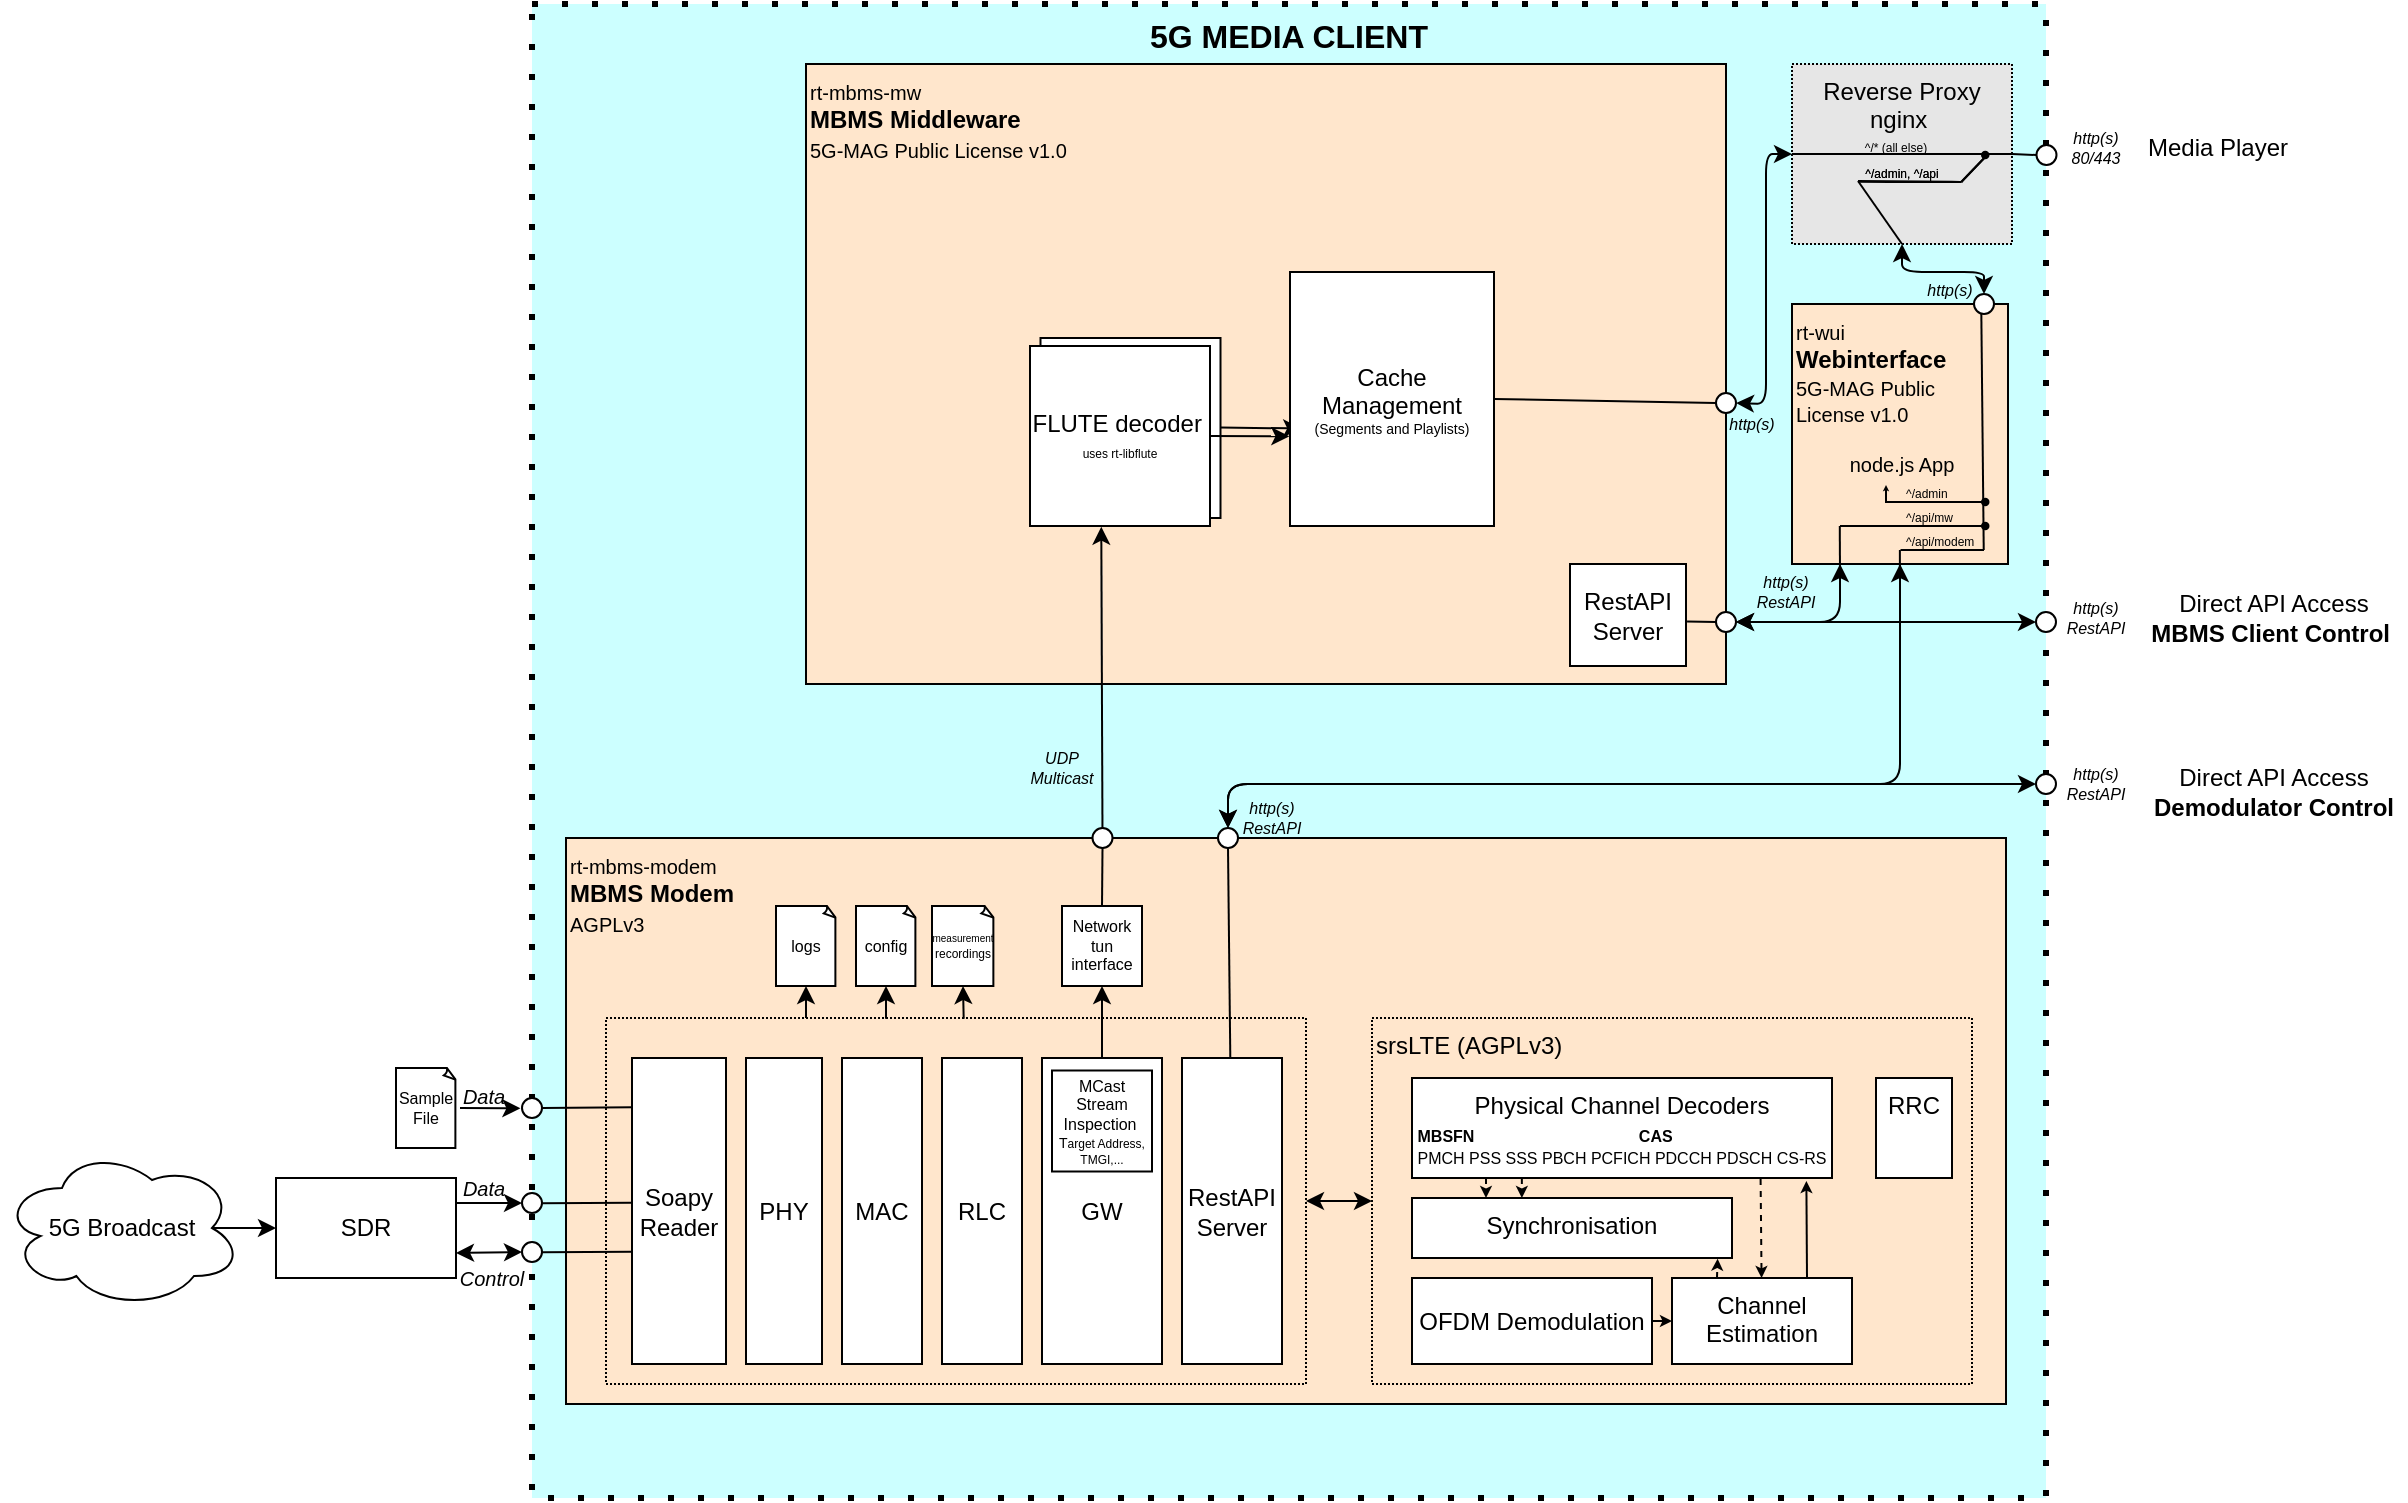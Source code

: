 <mxfile version="16.0.2" type="device"><diagram id="t-FZyY71_Kf3-kKKvfM1" name="Overview"><mxGraphModel dx="3683" dy="1464" grid="1" gridSize="10" guides="1" tooltips="1" connect="1" arrows="1" fold="1" page="1" pageScale="1" pageWidth="1169" pageHeight="827" math="0" shadow="0"><root><mxCell id="0"/><mxCell id="1" parent="0"/><mxCell id="G_HqjUwHFonaNJhbWPcw-2" value="&lt;b style=&quot;font-size: 16px;&quot;&gt;5G MEDIA CLIENT&lt;/b&gt;" style="rounded=0;whiteSpace=wrap;html=1;fillColor=#CCFFFF;verticalAlign=top;dashed=1;dashPattern=1 4;strokeWidth=3;fontSize=16;" parent="1" vertex="1"><mxGeometry x="-67" y="80" width="757" height="747" as="geometry"/></mxCell><mxCell id="G_HqjUwHFonaNJhbWPcw-4" value="&lt;font style=&quot;font-size: 10px&quot;&gt;rt-mbms-mw&lt;br&gt;&lt;span style=&quot;font-size: 12px&quot;&gt;&lt;b&gt;MBMS Middleware&lt;/b&gt;&lt;/span&gt;&lt;br&gt;5G-MAG Public License v1.0&lt;/font&gt;" style="rounded=0;whiteSpace=wrap;html=1;align=left;verticalAlign=top;fillColor=#FFE6CC;" parent="1" vertex="1"><mxGeometry x="70" y="110" width="460" height="310" as="geometry"/></mxCell><mxCell id="G_HqjUwHFonaNJhbWPcw-5" value="&lt;span style=&quot;font-size: 10px&quot;&gt;rt-mbms-modem&lt;/span&gt;&lt;br&gt;&lt;b&gt;MBMS Modem&lt;/b&gt;&lt;font style=&quot;font-size: 10px&quot;&gt;&lt;br&gt;AGPLv3&lt;/font&gt;" style="rounded=0;whiteSpace=wrap;html=1;fillColor=#FFE6CC;verticalAlign=top;align=left;" parent="1" vertex="1"><mxGeometry x="-50" y="497" width="720" height="283" as="geometry"/></mxCell><mxCell id="G_HqjUwHFonaNJhbWPcw-8" value="srsLTE (AGPLv3)" style="rounded=0;whiteSpace=wrap;html=1;fillColor=none;align=left;verticalAlign=top;dashed=1;dashPattern=1 1;" parent="1" vertex="1"><mxGeometry x="353" y="587" width="300" height="183" as="geometry"/></mxCell><mxCell id="G_HqjUwHFonaNJhbWPcw-10" value="Physical Channel Decoders&lt;br&gt;&lt;div style=&quot;text-align: left&quot;&gt;&lt;span style=&quot;font-size: 8px&quot;&gt;&lt;b&gt;MBSFN&amp;nbsp; &amp;nbsp; &amp;nbsp; &amp;nbsp; &amp;nbsp; &amp;nbsp; &amp;nbsp; &amp;nbsp; &amp;nbsp; &amp;nbsp; &amp;nbsp; &amp;nbsp; &amp;nbsp; &amp;nbsp; &amp;nbsp; &amp;nbsp; &amp;nbsp; &amp;nbsp; &amp;nbsp;CAS&lt;/b&gt;&lt;/span&gt;&lt;/div&gt;&lt;font style=&quot;font-size: 8px&quot;&gt;&lt;div style=&quot;text-align: left&quot;&gt;&lt;span&gt;PMCH PSS SSS PBCH PCFICH PDCCH PDSCH CS-RS&lt;/span&gt;&lt;/div&gt;&lt;/font&gt;" style="rounded=0;whiteSpace=wrap;html=1;fillColor=default;align=center;verticalAlign=top;" parent="1" vertex="1"><mxGeometry x="373" y="617" width="210" height="50" as="geometry"/></mxCell><mxCell id="G_HqjUwHFonaNJhbWPcw-11" value="RRC" style="rounded=0;whiteSpace=wrap;html=1;fillColor=default;align=center;verticalAlign=top;" parent="1" vertex="1"><mxGeometry x="605" y="617" width="38" height="50" as="geometry"/></mxCell><mxCell id="G_HqjUwHFonaNJhbWPcw-12" value="Synchronisation" style="rounded=0;whiteSpace=wrap;html=1;fillColor=default;align=center;verticalAlign=top;" parent="1" vertex="1"><mxGeometry x="373" y="677" width="160" height="30" as="geometry"/></mxCell><mxCell id="G_HqjUwHFonaNJhbWPcw-13" value="OFDM Demodulation" style="rounded=0;whiteSpace=wrap;html=1;fillColor=default;align=center;verticalAlign=middle;" parent="1" vertex="1"><mxGeometry x="373" y="717" width="120" height="43" as="geometry"/></mxCell><mxCell id="G_HqjUwHFonaNJhbWPcw-14" value="Channel Estimation" style="rounded=0;whiteSpace=wrap;html=1;fillColor=default;align=center;verticalAlign=top;" parent="1" vertex="1"><mxGeometry x="503" y="717" width="90" height="43" as="geometry"/></mxCell><mxCell id="G_HqjUwHFonaNJhbWPcw-15" value="" style="endArrow=classic;html=1;exitX=1;exitY=0.5;exitDx=0;exitDy=0;entryX=0;entryY=0.5;entryDx=0;entryDy=0;fontSize=8;strokeWidth=1;endSize=3;" parent="1" source="G_HqjUwHFonaNJhbWPcw-13" target="G_HqjUwHFonaNJhbWPcw-14" edge="1"><mxGeometry width="50" height="50" relative="1" as="geometry"><mxPoint x="233" y="707" as="sourcePoint"/><mxPoint x="283" y="657" as="targetPoint"/></mxGeometry></mxCell><mxCell id="G_HqjUwHFonaNJhbWPcw-16" value="" style="endArrow=classic;html=1;exitX=0.75;exitY=0;exitDx=0;exitDy=0;fontSize=8;strokeWidth=1;endSize=3;entryX=0.939;entryY=1.03;entryDx=0;entryDy=0;entryPerimeter=0;" parent="1" source="G_HqjUwHFonaNJhbWPcw-14" target="G_HqjUwHFonaNJhbWPcw-10" edge="1"><mxGeometry width="50" height="50" relative="1" as="geometry"><mxPoint x="503" y="742" as="sourcePoint"/><mxPoint x="513" y="742" as="targetPoint"/></mxGeometry></mxCell><mxCell id="G_HqjUwHFonaNJhbWPcw-17" value="" style="endArrow=classic;html=1;fontSize=8;strokeWidth=1;endSize=3;dashed=1;exitX=0.83;exitY=1.01;exitDx=0;exitDy=0;exitPerimeter=0;" parent="1" source="G_HqjUwHFonaNJhbWPcw-10" target="G_HqjUwHFonaNJhbWPcw-14" edge="1"><mxGeometry width="50" height="50" relative="1" as="geometry"><mxPoint x="549" y="668" as="sourcePoint"/><mxPoint x="580.19" y="678.5" as="targetPoint"/></mxGeometry></mxCell><mxCell id="G_HqjUwHFonaNJhbWPcw-18" value="" style="endArrow=classic;html=1;fontSize=8;strokeWidth=1;endSize=3;dashed=1;exitX=0.25;exitY=0;exitDx=0;exitDy=0;entryX=0.955;entryY=1.011;entryDx=0;entryDy=0;entryPerimeter=0;" parent="1" source="G_HqjUwHFonaNJhbWPcw-14" target="G_HqjUwHFonaNJhbWPcw-12" edge="1"><mxGeometry width="50" height="50" relative="1" as="geometry"><mxPoint x="559" y="678" as="sourcePoint"/><mxPoint x="558.234" y="727" as="targetPoint"/></mxGeometry></mxCell><mxCell id="G_HqjUwHFonaNJhbWPcw-19" value="" style="endArrow=classic;html=1;fontSize=8;strokeWidth=1;endSize=3;dashed=1;exitX=0.83;exitY=1.01;exitDx=0;exitDy=0;exitPerimeter=0;entryX=0.25;entryY=0;entryDx=0;entryDy=0;" parent="1" edge="1"><mxGeometry width="50" height="50" relative="1" as="geometry"><mxPoint x="410" y="667" as="sourcePoint"/><mxPoint x="410" y="677" as="targetPoint"/></mxGeometry></mxCell><mxCell id="G_HqjUwHFonaNJhbWPcw-20" value="" style="endArrow=classic;html=1;fontSize=8;strokeWidth=1;endSize=3;dashed=1;exitX=0.83;exitY=1.01;exitDx=0;exitDy=0;exitPerimeter=0;entryX=0.25;entryY=0;entryDx=0;entryDy=0;" parent="1" edge="1"><mxGeometry width="50" height="50" relative="1" as="geometry"><mxPoint x="427.93" y="667" as="sourcePoint"/><mxPoint x="427.93" y="677" as="targetPoint"/></mxGeometry></mxCell><mxCell id="G_HqjUwHFonaNJhbWPcw-22" value="" style="rounded=0;whiteSpace=wrap;html=1;fillColor=none;align=left;verticalAlign=top;dashed=1;dashPattern=1 1;" parent="1" vertex="1"><mxGeometry x="-30" y="587" width="350" height="183" as="geometry"/></mxCell><mxCell id="G_HqjUwHFonaNJhbWPcw-23" value="" style="endArrow=classic;startArrow=classic;html=1;strokeWidth=1;fontSize=8;entryX=0;entryY=0.5;entryDx=0;entryDy=0;" parent="1" source="G_HqjUwHFonaNJhbWPcw-22" target="G_HqjUwHFonaNJhbWPcw-8" edge="1"><mxGeometry width="50" height="50" relative="1" as="geometry"><mxPoint x="288" y="722" as="sourcePoint"/><mxPoint x="308" y="672" as="targetPoint"/></mxGeometry></mxCell><mxCell id="G_HqjUwHFonaNJhbWPcw-24" value="SDR" style="rounded=0;whiteSpace=wrap;html=1;fillColor=none;align=center;verticalAlign=middle;labelPosition=center;verticalLabelPosition=middle;" parent="1" vertex="1"><mxGeometry x="-195" y="667" width="90" height="50" as="geometry"/></mxCell><mxCell id="G_HqjUwHFonaNJhbWPcw-27" value="Soapy&lt;br&gt;Reader" style="rounded=0;whiteSpace=wrap;html=1;fillColor=default;align=center;verticalAlign=middle;labelPosition=center;verticalLabelPosition=middle;" parent="1" vertex="1"><mxGeometry x="-17" y="607" width="47" height="153" as="geometry"/></mxCell><mxCell id="G_HqjUwHFonaNJhbWPcw-28" value="PHY" style="rounded=0;whiteSpace=wrap;html=1;fillColor=default;align=center;verticalAlign=middle;labelPosition=center;verticalLabelPosition=middle;" parent="1" vertex="1"><mxGeometry x="40" y="607" width="38" height="153" as="geometry"/></mxCell><mxCell id="G_HqjUwHFonaNJhbWPcw-29" value="MAC" style="rounded=0;whiteSpace=wrap;html=1;fillColor=default;align=center;verticalAlign=middle;labelPosition=center;verticalLabelPosition=middle;" parent="1" vertex="1"><mxGeometry x="88" y="607" width="40" height="153" as="geometry"/></mxCell><mxCell id="G_HqjUwHFonaNJhbWPcw-30" value="RLC" style="rounded=0;whiteSpace=wrap;html=1;fillColor=default;align=center;verticalAlign=middle;labelPosition=center;verticalLabelPosition=middle;" parent="1" vertex="1"><mxGeometry x="138" y="607" width="40" height="153" as="geometry"/></mxCell><mxCell id="G_HqjUwHFonaNJhbWPcw-32" value="GW" style="rounded=0;whiteSpace=wrap;html=1;fillColor=default;align=center;verticalAlign=middle;labelPosition=center;verticalLabelPosition=middle;" parent="1" vertex="1"><mxGeometry x="188" y="607" width="60" height="153" as="geometry"/></mxCell><mxCell id="G_HqjUwHFonaNJhbWPcw-33" value="RestAPI Server" style="rounded=0;whiteSpace=wrap;html=1;fillColor=default;align=center;verticalAlign=middle;labelPosition=center;verticalLabelPosition=middle;" parent="1" vertex="1"><mxGeometry x="258" y="607" width="50" height="153" as="geometry"/></mxCell><mxCell id="G_HqjUwHFonaNJhbWPcw-34" value="" style="endArrow=classic;html=1;strokeWidth=1;fontSize=8;exitX=1;exitY=0.5;exitDx=0;exitDy=0;entryX=-0.08;entryY=0.514;entryDx=0;entryDy=0;entryPerimeter=0;" parent="1" target="2vlPOJPuA9wXbitWBf3n-142" edge="1"><mxGeometry width="50" height="50" relative="1" as="geometry"><mxPoint x="-103" y="632" as="sourcePoint"/><mxPoint x="-92" y="547" as="targetPoint"/></mxGeometry></mxCell><mxCell id="G_HqjUwHFonaNJhbWPcw-35" value="" style="endArrow=classic;html=1;strokeWidth=1;fontSize=8;exitX=1;exitY=0.25;exitDx=0;exitDy=0;entryX=0;entryY=0.5;entryDx=0;entryDy=0;" parent="1" source="G_HqjUwHFonaNJhbWPcw-24" target="2vlPOJPuA9wXbitWBf3n-143" edge="1"><mxGeometry width="50" height="50" relative="1" as="geometry"><mxPoint x="-82" y="642" as="sourcePoint"/><mxPoint x="-70" y="680" as="targetPoint"/></mxGeometry></mxCell><mxCell id="G_HqjUwHFonaNJhbWPcw-37" value="logs" style="whiteSpace=wrap;html=1;shape=mxgraph.basic.document;fillColor=default;fontSize=8;align=center;" parent="1" vertex="1"><mxGeometry x="55" y="531" width="30" height="40" as="geometry"/></mxCell><mxCell id="G_HqjUwHFonaNJhbWPcw-38" value="config" style="whiteSpace=wrap;html=1;shape=mxgraph.basic.document;fillColor=default;fontSize=8;align=center;" parent="1" vertex="1"><mxGeometry x="95" y="531" width="30" height="40" as="geometry"/></mxCell><mxCell id="G_HqjUwHFonaNJhbWPcw-39" value="&lt;font style=&quot;font-size: 5px&quot;&gt;measurement&lt;/font&gt;&lt;font style=&quot;font-size: 4px&quot;&gt; &lt;/font&gt;recordings" style="whiteSpace=wrap;html=1;shape=mxgraph.basic.document;fillColor=default;fontSize=6;align=center;" parent="1" vertex="1"><mxGeometry x="133" y="531" width="31" height="40" as="geometry"/></mxCell><mxCell id="G_HqjUwHFonaNJhbWPcw-40" value="" style="endArrow=classic;html=1;strokeWidth=1;fontSize=8;entryX=0.5;entryY=1;entryDx=0;entryDy=0;entryPerimeter=0;" parent="1" target="G_HqjUwHFonaNJhbWPcw-37" edge="1"><mxGeometry width="50" height="50" relative="1" as="geometry"><mxPoint x="70" y="587" as="sourcePoint"/><mxPoint x="48" y="537" as="targetPoint"/></mxGeometry></mxCell><mxCell id="G_HqjUwHFonaNJhbWPcw-41" value="" style="endArrow=classic;html=1;strokeWidth=1;fontSize=8;entryX=0.5;entryY=1;entryDx=0;entryDy=0;entryPerimeter=0;exitX=0.4;exitY=0.002;exitDx=0;exitDy=0;exitPerimeter=0;" parent="1" source="G_HqjUwHFonaNJhbWPcw-22" target="G_HqjUwHFonaNJhbWPcw-38" edge="1"><mxGeometry width="50" height="50" relative="1" as="geometry"><mxPoint x="127.78" y="588.19" as="sourcePoint"/><mxPoint x="128.22" y="571" as="targetPoint"/></mxGeometry></mxCell><mxCell id="G_HqjUwHFonaNJhbWPcw-42" value="" style="endArrow=classic;html=1;strokeWidth=1;fontSize=8;entryX=0.5;entryY=1;entryDx=0;entryDy=0;entryPerimeter=0;exitX=0.511;exitY=0.002;exitDx=0;exitDy=0;exitPerimeter=0;" parent="1" source="G_HqjUwHFonaNJhbWPcw-22" target="G_HqjUwHFonaNJhbWPcw-39" edge="1"><mxGeometry width="50" height="50" relative="1" as="geometry"><mxPoint x="167.78" y="588.19" as="sourcePoint"/><mxPoint x="168.22" y="571" as="targetPoint"/></mxGeometry></mxCell><mxCell id="G_HqjUwHFonaNJhbWPcw-44" value="" style="endArrow=classic;html=1;strokeWidth=1;fontSize=8;exitX=0.5;exitY=0;exitDx=0;exitDy=0;entryX=0.5;entryY=1;entryDx=0;entryDy=0;" parent="1" source="G_HqjUwHFonaNJhbWPcw-32" target="G_HqjUwHFonaNJhbWPcw-47" edge="1"><mxGeometry width="50" height="50" relative="1" as="geometry"><mxPoint x="218.65" y="606.01" as="sourcePoint"/><mxPoint x="220" y="567" as="targetPoint"/></mxGeometry></mxCell><mxCell id="G_HqjUwHFonaNJhbWPcw-47" value="Network tun interface" style="text;html=1;align=center;verticalAlign=middle;whiteSpace=wrap;rounded=0;strokeColor=default;fontSize=8;fillColor=default;" parent="1" vertex="1"><mxGeometry x="198" y="531" width="40" height="40" as="geometry"/></mxCell><mxCell id="2vlPOJPuA9wXbitWBf3n-2" value="Reverse Proxy&lt;br style=&quot;font-size: 12px;&quot;&gt;nginx&amp;nbsp;" style="rounded=0;whiteSpace=wrap;html=1;fillColor=#E6E6E6;align=center;verticalAlign=top;labelPosition=center;verticalLabelPosition=middle;fontSize=12;dashed=1;dashPattern=1 1;" parent="1" vertex="1"><mxGeometry x="563" y="110" width="110" height="90" as="geometry"/></mxCell><mxCell id="2vlPOJPuA9wXbitWBf3n-7" value="&lt;font&gt;&lt;font style=&quot;font-size: 8px&quot;&gt;MCast Stream Inspection&lt;/font&gt;&amp;nbsp;&lt;br&gt;T&lt;font style=&quot;font-size: 6px&quot;&gt;arget Address, TMGI,...&lt;/font&gt;&lt;/font&gt;" style="rounded=0;whiteSpace=wrap;html=1;fillColor=default;align=center;verticalAlign=middle;labelPosition=center;verticalLabelPosition=middle;fontSize=7;" parent="1" vertex="1"><mxGeometry x="193" y="613.25" width="50" height="50.5" as="geometry"/></mxCell><mxCell id="2vlPOJPuA9wXbitWBf3n-20" value="Media Player" style="text;html=1;strokeColor=none;fillColor=none;align=center;verticalAlign=middle;whiteSpace=wrap;rounded=0;labelBackgroundColor=default;fontSize=12;" parent="1" vertex="1"><mxGeometry x="710" y="125" width="132" height="53" as="geometry"/></mxCell><mxCell id="2vlPOJPuA9wXbitWBf3n-48" value="RestAPI Server" style="rounded=0;whiteSpace=wrap;html=1;fillColor=default;align=center;verticalAlign=middle;labelPosition=center;verticalLabelPosition=middle;fontSize=12;" parent="1" vertex="1"><mxGeometry x="452" y="360" width="58" height="51" as="geometry"/></mxCell><mxCell id="2vlPOJPuA9wXbitWBf3n-49" value="&lt;font style=&quot;font-size: 12px&quot;&gt;&lt;span style=&quot;font-size: 10px&quot;&gt;rt-wui&lt;/span&gt;&lt;b&gt;&lt;br&gt;Webinterface&lt;font style=&quot;font-size: 12px&quot;&gt; &lt;br&gt;&lt;/font&gt;&lt;/b&gt;&lt;/font&gt;&lt;font style=&quot;font-size: 10px&quot;&gt;5G-MAG Public License v1.0&lt;br&gt;&lt;br&gt;&lt;div style=&quot;text-align: center&quot;&gt;&lt;span&gt;node.js App&lt;/span&gt;&lt;/div&gt;&lt;/font&gt;" style="rounded=0;whiteSpace=wrap;html=1;fillColor=#FFE6CC;align=left;verticalAlign=top;labelPosition=center;verticalLabelPosition=middle;fontSize=11;" parent="1" vertex="1"><mxGeometry x="563" y="230" width="108" height="130" as="geometry"/></mxCell><mxCell id="2vlPOJPuA9wXbitWBf3n-50" value="" style="endArrow=classic;startArrow=classic;html=1;strokeWidth=1;fontSize=8;exitX=0.5;exitY=0;exitDx=0;exitDy=0;" parent="1" source="2vlPOJPuA9wXbitWBf3n-196" edge="1"><mxGeometry width="50" height="50" relative="1" as="geometry"><mxPoint x="659" y="229" as="sourcePoint"/><mxPoint x="618" y="200" as="targetPoint"/><Array as="points"><mxPoint x="659" y="214"/><mxPoint x="618" y="214"/></Array></mxGeometry></mxCell><mxCell id="2vlPOJPuA9wXbitWBf3n-52" value="" style="endArrow=classic;startArrow=classic;html=1;strokeWidth=1;fontSize=12;exitX=0.5;exitY=1;exitDx=0;exitDy=0;entryX=0.5;entryY=0;entryDx=0;entryDy=0;" parent="1" source="2vlPOJPuA9wXbitWBf3n-49" target="2vlPOJPuA9wXbitWBf3n-78" edge="1"><mxGeometry width="50" height="50" relative="1" as="geometry"><mxPoint x="444.51" y="201.702" as="sourcePoint"/><mxPoint x="280" y="490" as="targetPoint"/><Array as="points"><mxPoint x="617" y="470"/><mxPoint x="281" y="470"/></Array></mxGeometry></mxCell><mxCell id="2vlPOJPuA9wXbitWBf3n-74" value="" style="rounded=0;whiteSpace=wrap;html=1;fillColor=default;align=center;verticalAlign=middle;labelPosition=center;verticalLabelPosition=middle;fontSize=10;labelBackgroundColor=default;" parent="1" vertex="1"><mxGeometry x="187.25" y="247" width="90" height="90" as="geometry"/></mxCell><mxCell id="2vlPOJPuA9wXbitWBf3n-3" value="&lt;font style=&quot;font-size: 12px&quot;&gt;FLUTE decoder&lt;/font&gt;&amp;nbsp;&lt;br&gt;&lt;font style=&quot;font-size: 6px&quot;&gt;uses rt-libflute&lt;br&gt;&lt;/font&gt;" style="rounded=0;whiteSpace=wrap;html=1;fillColor=#FFFFFF;align=center;verticalAlign=middle;labelPosition=center;verticalLabelPosition=middle;fontSize=10;labelBackgroundColor=default;" parent="1" vertex="1"><mxGeometry x="182" y="251" width="90" height="90" as="geometry"/></mxCell><mxCell id="2vlPOJPuA9wXbitWBf3n-78" value="" style="ellipse;whiteSpace=wrap;html=1;aspect=fixed;labelBackgroundColor=default;fontSize=12;strokeColor=default;fillColor=#FFFFFF;align=left;verticalAlign=top;" parent="1" vertex="1"><mxGeometry x="276" y="492" width="10" height="10" as="geometry"/></mxCell><mxCell id="2vlPOJPuA9wXbitWBf3n-79" value="" style="ellipse;whiteSpace=wrap;html=1;aspect=fixed;labelBackgroundColor=default;fontSize=12;strokeColor=default;fillColor=#FFFFFF;align=left;verticalAlign=top;" parent="1" vertex="1"><mxGeometry x="213.25" y="492" width="10" height="10" as="geometry"/></mxCell><mxCell id="2vlPOJPuA9wXbitWBf3n-81" value="" style="endArrow=none;html=1;fontSize=8;entryX=0.5;entryY=1;entryDx=0;entryDy=0;exitX=0.5;exitY=0;exitDx=0;exitDy=0;" parent="1" source="G_HqjUwHFonaNJhbWPcw-47" target="2vlPOJPuA9wXbitWBf3n-79" edge="1"><mxGeometry width="50" height="50" relative="1" as="geometry"><mxPoint x="200" y="560" as="sourcePoint"/><mxPoint x="250" y="510" as="targetPoint"/></mxGeometry></mxCell><mxCell id="2vlPOJPuA9wXbitWBf3n-82" value="" style="endArrow=none;html=1;fontSize=12;entryX=0.5;entryY=1;entryDx=0;entryDy=0;" parent="1" source="G_HqjUwHFonaNJhbWPcw-33" target="2vlPOJPuA9wXbitWBf3n-78" edge="1"><mxGeometry width="50" height="50" relative="1" as="geometry"><mxPoint x="228" y="541" as="sourcePoint"/><mxPoint x="228.25" y="512" as="targetPoint"/></mxGeometry></mxCell><mxCell id="2vlPOJPuA9wXbitWBf3n-84" value="" style="ellipse;whiteSpace=wrap;html=1;aspect=fixed;labelBackgroundColor=default;fontSize=12;strokeColor=default;fillColor=#FFFFFF;align=left;verticalAlign=top;" parent="1" vertex="1"><mxGeometry x="525" y="384" width="10" height="10" as="geometry"/></mxCell><mxCell id="2vlPOJPuA9wXbitWBf3n-86" value="" style="endArrow=none;html=1;fontSize=8;entryX=1.009;entryY=0.564;entryDx=0;entryDy=0;exitX=0;exitY=0.5;exitDx=0;exitDy=0;entryPerimeter=0;" parent="1" source="2vlPOJPuA9wXbitWBf3n-84" target="2vlPOJPuA9wXbitWBf3n-48" edge="1"><mxGeometry width="50" height="50" relative="1" as="geometry"><mxPoint x="610" y="220" as="sourcePoint"/><mxPoint x="660" y="170" as="targetPoint"/></mxGeometry></mxCell><mxCell id="2vlPOJPuA9wXbitWBf3n-88" value="" style="endArrow=none;html=1;fontSize=8;entryX=0;entryY=0.5;entryDx=0;entryDy=0;startArrow=none;exitX=1;exitY=0.5;exitDx=0;exitDy=0;" parent="1" source="2vlPOJPuA9wXbitWBf3n-2" target="2vlPOJPuA9wXbitWBf3n-2" edge="1"><mxGeometry width="50" height="50" relative="1" as="geometry"><mxPoint x="673" y="166" as="sourcePoint"/><mxPoint x="563" y="165.5" as="targetPoint"/></mxGeometry></mxCell><mxCell id="2vlPOJPuA9wXbitWBf3n-89" style="edgeStyle=none;rounded=0;orthogonalLoop=1;jettySize=auto;html=1;exitX=1;exitY=0;exitDx=0;exitDy=0;fontSize=8;" parent="1" edge="1"><mxGeometry relative="1" as="geometry"><mxPoint x="620.536" y="206.964" as="sourcePoint"/><mxPoint x="620.536" y="206.964" as="targetPoint"/></mxGeometry></mxCell><mxCell id="2vlPOJPuA9wXbitWBf3n-96" value="UDP Multicast" style="text;html=1;strokeColor=none;fillColor=none;align=center;verticalAlign=middle;whiteSpace=wrap;rounded=0;labelBackgroundColor=none;fontSize=8;opacity=0;fontStyle=2" parent="1" vertex="1"><mxGeometry x="178" y="433" width="40" height="57" as="geometry"/></mxCell><mxCell id="2vlPOJPuA9wXbitWBf3n-97" value="http(s)&lt;br&gt;RestAPI" style="text;html=1;strokeColor=none;fillColor=none;align=center;verticalAlign=middle;whiteSpace=wrap;rounded=0;labelBackgroundColor=none;fontSize=8;opacity=0;fontStyle=2" parent="1" vertex="1"><mxGeometry x="283" y="477" width="40" height="20" as="geometry"/></mxCell><mxCell id="2vlPOJPuA9wXbitWBf3n-102" value="" style="endArrow=classic;startArrow=classic;html=1;strokeWidth=1;fontSize=8;entryX=1;entryY=0.5;entryDx=0;entryDy=0;exitX=0;exitY=0.5;exitDx=0;exitDy=0;" parent="1" source="2vlPOJPuA9wXbitWBf3n-117" target="2vlPOJPuA9wXbitWBf3n-84" edge="1"><mxGeometry width="50" height="50" relative="1" as="geometry"><mxPoint x="720" y="531" as="sourcePoint"/><mxPoint x="545" y="389.5" as="targetPoint"/><Array as="points"/></mxGeometry></mxCell><mxCell id="2vlPOJPuA9wXbitWBf3n-106" value="http(s)&lt;br&gt;RestAPI" style="text;html=1;strokeColor=none;fillColor=none;align=center;verticalAlign=middle;whiteSpace=wrap;rounded=0;labelBackgroundColor=none;fontSize=8;opacity=0;fontStyle=2" parent="1" vertex="1"><mxGeometry x="540" y="364" width="40" height="20" as="geometry"/></mxCell><mxCell id="2vlPOJPuA9wXbitWBf3n-107" value="http(s)" style="text;html=1;strokeColor=none;fillColor=none;align=center;verticalAlign=middle;whiteSpace=wrap;rounded=0;labelBackgroundColor=none;fontSize=8;opacity=0;fontStyle=2" parent="1" vertex="1"><mxGeometry x="523" y="280" width="40" height="20" as="geometry"/></mxCell><mxCell id="2vlPOJPuA9wXbitWBf3n-108" value="" style="ellipse;whiteSpace=wrap;html=1;aspect=fixed;labelBackgroundColor=default;fontSize=12;strokeColor=default;fillColor=#FFFFFF;align=left;verticalAlign=top;" parent="1" vertex="1"><mxGeometry x="685.25" y="150.5" width="10" height="10" as="geometry"/></mxCell><mxCell id="2vlPOJPuA9wXbitWBf3n-112" value="http(s)&lt;br&gt;80/443" style="text;html=1;strokeColor=none;fillColor=none;align=center;verticalAlign=middle;whiteSpace=wrap;rounded=0;labelBackgroundColor=none;fontSize=8;opacity=0;fontStyle=2" parent="1" vertex="1"><mxGeometry x="695" y="141.5" width="40" height="20" as="geometry"/></mxCell><mxCell id="2vlPOJPuA9wXbitWBf3n-115" value="" style="ellipse;whiteSpace=wrap;html=1;aspect=fixed;labelBackgroundColor=default;fontSize=12;strokeColor=default;fillColor=#FFFFFF;align=left;verticalAlign=top;" parent="1" vertex="1"><mxGeometry x="685" y="465" width="10" height="10" as="geometry"/></mxCell><mxCell id="2vlPOJPuA9wXbitWBf3n-117" value="" style="ellipse;whiteSpace=wrap;html=1;aspect=fixed;labelBackgroundColor=default;fontSize=12;strokeColor=default;fillColor=#FFFFFF;align=left;verticalAlign=top;" parent="1" vertex="1"><mxGeometry x="685" y="384" width="10" height="10" as="geometry"/></mxCell><mxCell id="2vlPOJPuA9wXbitWBf3n-120" value="http(s)&lt;br&gt;RestAPI" style="text;html=1;strokeColor=none;fillColor=none;align=center;verticalAlign=middle;whiteSpace=wrap;rounded=0;labelBackgroundColor=none;fontSize=8;opacity=0;fontStyle=2" parent="1" vertex="1"><mxGeometry x="695" y="377" width="40" height="20" as="geometry"/></mxCell><mxCell id="2vlPOJPuA9wXbitWBf3n-121" value="http(s)&lt;br&gt;RestAPI" style="text;html=1;strokeColor=none;fillColor=none;align=center;verticalAlign=middle;whiteSpace=wrap;rounded=0;labelBackgroundColor=none;fontSize=8;opacity=0;fontStyle=2" parent="1" vertex="1"><mxGeometry x="695.25" y="460" width="40" height="20" as="geometry"/></mxCell><mxCell id="2vlPOJPuA9wXbitWBf3n-122" value="" style="endArrow=classic;startArrow=classic;html=1;strokeWidth=1;fontSize=8;entryX=1;entryY=0.5;entryDx=0;entryDy=0;" parent="1" target="2vlPOJPuA9wXbitWBf3n-84" edge="1"><mxGeometry width="50" height="50" relative="1" as="geometry"><mxPoint x="587" y="360" as="sourcePoint"/><mxPoint x="545.0" y="389" as="targetPoint"/><Array as="points"><mxPoint x="587" y="389"/></Array></mxGeometry></mxCell><mxCell id="2vlPOJPuA9wXbitWBf3n-124" value="" style="endArrow=classic;startArrow=classic;html=1;strokeWidth=1;fontSize=12;exitX=0;exitY=0.5;exitDx=0;exitDy=0;entryX=0.5;entryY=0;entryDx=0;entryDy=0;" parent="1" source="2vlPOJPuA9wXbitWBf3n-115" target="2vlPOJPuA9wXbitWBf3n-78" edge="1"><mxGeometry width="50" height="50" relative="1" as="geometry"><mxPoint x="754" y="350" as="sourcePoint"/><mxPoint x="280" y="490" as="targetPoint"/><Array as="points"><mxPoint x="281" y="470"/></Array></mxGeometry></mxCell><mxCell id="2vlPOJPuA9wXbitWBf3n-125" value="Direct API Access&lt;br&gt;&lt;b&gt;MBMS Client&amp;nbsp;&lt;/b&gt;&lt;b&gt;Control&amp;nbsp;&lt;/b&gt;" style="text;html=1;strokeColor=none;fillColor=none;align=center;verticalAlign=middle;whiteSpace=wrap;rounded=0;labelBackgroundColor=default;fontSize=12;" parent="1" vertex="1"><mxGeometry x="738" y="371" width="132" height="32" as="geometry"/></mxCell><mxCell id="2vlPOJPuA9wXbitWBf3n-126" value="Direct API Access&lt;br&gt;&lt;b&gt;Demodulator&amp;nbsp;&lt;/b&gt;&lt;b&gt;Control&lt;/b&gt;" style="text;html=1;strokeColor=none;fillColor=none;align=center;verticalAlign=middle;whiteSpace=wrap;rounded=0;labelBackgroundColor=default;fontSize=12;" parent="1" vertex="1"><mxGeometry x="738" y="458" width="132" height="32" as="geometry"/></mxCell><mxCell id="2vlPOJPuA9wXbitWBf3n-129" value="" style="endArrow=classic;html=1;fontSize=6;exitX=1;exitY=0.5;exitDx=0;exitDy=0;entryX=0.003;entryY=0.62;entryDx=0;entryDy=0;entryPerimeter=0;" parent="1" edge="1"><mxGeometry x="0.109" y="-3" width="50" height="50" relative="1" as="geometry"><mxPoint x="277.25" y="291.73" as="sourcePoint"/><mxPoint x="317.556" y="292.27" as="targetPoint"/><mxPoint as="offset"/></mxGeometry></mxCell><mxCell id="2vlPOJPuA9wXbitWBf3n-21" value="&lt;font style=&quot;font-size: 12px&quot;&gt;Cache Management&lt;/font&gt;&lt;br&gt;(Segments and Playlists)" style="rounded=0;whiteSpace=wrap;html=1;fillColor=default;align=center;verticalAlign=middle;labelPosition=center;verticalLabelPosition=middle;fontSize=7;" parent="1" vertex="1"><mxGeometry x="312" y="214" width="102" height="127" as="geometry"/></mxCell><mxCell id="2vlPOJPuA9wXbitWBf3n-130" value="" style="endArrow=classic;startArrow=classic;html=1;fontSize=12;entryX=0;entryY=0.5;entryDx=0;entryDy=0;exitX=1;exitY=0.5;exitDx=0;exitDy=0;" parent="1" source="2vlPOJPuA9wXbitWBf3n-195" target="2vlPOJPuA9wXbitWBf3n-2" edge="1"><mxGeometry width="50" height="50" relative="1" as="geometry"><mxPoint x="541.414" y="302.685" as="sourcePoint"/><mxPoint x="360" y="270" as="targetPoint"/><Array as="points"><mxPoint x="550" y="280"/><mxPoint x="550" y="155"/></Array></mxGeometry></mxCell><mxCell id="oavXPV_lHYu22b3V97wV-1" style="edgeStyle=orthogonalEdgeStyle;rounded=0;orthogonalLoop=1;jettySize=auto;html=1;exitX=0.875;exitY=0.5;exitDx=0;exitDy=0;exitPerimeter=0;entryX=0;entryY=0.5;entryDx=0;entryDy=0;" edge="1" parent="1" source="G_HqjUwHFonaNJhbWPcw-48" target="G_HqjUwHFonaNJhbWPcw-24"><mxGeometry relative="1" as="geometry"/></mxCell><mxCell id="G_HqjUwHFonaNJhbWPcw-48" value="5G Broadcast" style="ellipse;shape=cloud;whiteSpace=wrap;html=1;fillColor=default;fontSize=12;align=center;" parent="1" vertex="1"><mxGeometry x="-332" y="652" width="120" height="80" as="geometry"/></mxCell><mxCell id="2vlPOJPuA9wXbitWBf3n-142" value="" style="ellipse;whiteSpace=wrap;html=1;aspect=fixed;labelBackgroundColor=default;fontSize=12;strokeColor=default;fillColor=#FFFFFF;align=left;verticalAlign=top;" parent="1" vertex="1"><mxGeometry x="-72" y="627" width="10" height="10" as="geometry"/></mxCell><mxCell id="2vlPOJPuA9wXbitWBf3n-143" value="" style="ellipse;whiteSpace=wrap;html=1;aspect=fixed;labelBackgroundColor=default;fontSize=12;strokeColor=default;fillColor=#FFFFFF;align=left;verticalAlign=top;" parent="1" vertex="1"><mxGeometry x="-72" y="674.5" width="10" height="10" as="geometry"/></mxCell><mxCell id="2vlPOJPuA9wXbitWBf3n-144" value="" style="ellipse;whiteSpace=wrap;html=1;aspect=fixed;labelBackgroundColor=default;fontSize=12;strokeColor=default;fillColor=#FFFFFF;align=left;verticalAlign=top;" parent="1" vertex="1"><mxGeometry x="-72" y="699" width="10" height="10" as="geometry"/></mxCell><mxCell id="2vlPOJPuA9wXbitWBf3n-146" value="Control" style="text;html=1;strokeColor=none;fillColor=none;align=center;verticalAlign=middle;whiteSpace=wrap;rounded=0;labelBackgroundColor=none;fontSize=10;fontStyle=2" parent="1" vertex="1"><mxGeometry x="-107" y="707" width="40" height="20" as="geometry"/></mxCell><mxCell id="2vlPOJPuA9wXbitWBf3n-147" value="" style="endArrow=classic;startArrow=classic;html=1;fontSize=12;entryX=0;entryY=0.5;entryDx=0;entryDy=0;exitX=1;exitY=0.75;exitDx=0;exitDy=0;" parent="1" source="G_HqjUwHFonaNJhbWPcw-24" target="2vlPOJPuA9wXbitWBf3n-144" edge="1"><mxGeometry width="50" height="50" relative="1" as="geometry"><mxPoint x="-130" y="780" as="sourcePoint"/><mxPoint x="-80" y="730" as="targetPoint"/></mxGeometry></mxCell><mxCell id="2vlPOJPuA9wXbitWBf3n-148" value="Data" style="text;html=1;strokeColor=none;fillColor=none;align=center;verticalAlign=middle;whiteSpace=wrap;rounded=0;labelBackgroundColor=none;fontSize=10;fontStyle=2" parent="1" vertex="1"><mxGeometry x="-111" y="662" width="40" height="20" as="geometry"/></mxCell><mxCell id="2vlPOJPuA9wXbitWBf3n-149" value="Data" style="text;html=1;strokeColor=none;fillColor=none;align=center;verticalAlign=middle;whiteSpace=wrap;rounded=0;labelBackgroundColor=none;fontSize=10;fontStyle=2" parent="1" vertex="1"><mxGeometry x="-111" y="616.25" width="40" height="20" as="geometry"/></mxCell><mxCell id="2vlPOJPuA9wXbitWBf3n-150" value="" style="endArrow=none;html=1;fontSize=12;entryX=1;entryY=0.5;entryDx=0;entryDy=0;exitX=0.01;exitY=0.161;exitDx=0;exitDy=0;exitPerimeter=0;" parent="1" source="G_HqjUwHFonaNJhbWPcw-27" target="2vlPOJPuA9wXbitWBf3n-142" edge="1"><mxGeometry width="50" height="50" relative="1" as="geometry"><mxPoint x="-20" y="632" as="sourcePoint"/><mxPoint x="291" y="512" as="targetPoint"/></mxGeometry></mxCell><mxCell id="2vlPOJPuA9wXbitWBf3n-151" value="" style="endArrow=none;html=1;fontSize=12;entryX=1;entryY=0.5;entryDx=0;entryDy=0;exitX=0.01;exitY=0.161;exitDx=0;exitDy=0;exitPerimeter=0;" parent="1" edge="1"><mxGeometry width="50" height="50" relative="1" as="geometry"><mxPoint x="-17.0" y="679.313" as="sourcePoint"/><mxPoint x="-62.47" y="679.68" as="targetPoint"/></mxGeometry></mxCell><mxCell id="2vlPOJPuA9wXbitWBf3n-152" value="" style="endArrow=none;html=1;fontSize=12;entryX=1;entryY=0.5;entryDx=0;entryDy=0;exitX=0.01;exitY=0.161;exitDx=0;exitDy=0;exitPerimeter=0;" parent="1" edge="1"><mxGeometry width="50" height="50" relative="1" as="geometry"><mxPoint x="-16.53" y="703.813" as="sourcePoint"/><mxPoint x="-62.0" y="704.18" as="targetPoint"/></mxGeometry></mxCell><mxCell id="2vlPOJPuA9wXbitWBf3n-153" value="Sample File" style="whiteSpace=wrap;html=1;shape=mxgraph.basic.document;fillColor=default;fontSize=8;align=center;" parent="1" vertex="1"><mxGeometry x="-135" y="612" width="30" height="40" as="geometry"/></mxCell><mxCell id="2vlPOJPuA9wXbitWBf3n-179" value="" style="endArrow=none;html=1;labelBackgroundColor=none;fontSize=8;entryX=0.365;entryY=0.02;entryDx=0;entryDy=0;entryPerimeter=0;strokeColor=#DBDBDB;exitX=0.52;exitY=0.989;exitDx=0;exitDy=0;exitPerimeter=0;" parent="1" edge="1"><mxGeometry width="50" height="50" relative="1" as="geometry"><mxPoint x="217.84" y="410.626" as="sourcePoint"/><mxPoint x="217.75" y="361.02" as="targetPoint"/></mxGeometry></mxCell><mxCell id="2vlPOJPuA9wXbitWBf3n-185" value="" style="endArrow=none;html=1;fontSize=8;exitX=0;exitY=0.5;exitDx=0;exitDy=0;entryX=1;entryY=0.5;entryDx=0;entryDy=0;" parent="1" source="2vlPOJPuA9wXbitWBf3n-108" target="2vlPOJPuA9wXbitWBf3n-2" edge="1"><mxGeometry width="50" height="50" relative="1" as="geometry"><mxPoint x="680.22" y="154.186" as="sourcePoint"/><mxPoint x="545.0" y="239.0" as="targetPoint"/></mxGeometry></mxCell><mxCell id="2vlPOJPuA9wXbitWBf3n-187" value="" style="ellipse;whiteSpace=wrap;html=1;aspect=fixed;labelBackgroundColor=default;fontSize=12;strokeColor=default;fillColor=#000000;align=left;verticalAlign=top;" parent="1" vertex="1"><mxGeometry x="658" y="153.87" width="3.25" height="3.25" as="geometry"/></mxCell><mxCell id="2vlPOJPuA9wXbitWBf3n-189" value="" style="endArrow=none;html=1;labelBackgroundColor=none;fontSize=8;strokeColor=#000000;" parent="1" edge="1"><mxGeometry width="50" height="50" relative="1" as="geometry"><mxPoint x="647.75" y="168.87" as="sourcePoint"/><mxPoint x="659.25" y="156.87" as="targetPoint"/><Array as="points"><mxPoint x="659.25" y="156.87"/></Array></mxGeometry></mxCell><mxCell id="2vlPOJPuA9wXbitWBf3n-190" value="" style="endArrow=none;html=1;labelBackgroundColor=none;fontSize=8;strokeColor=#000000;" parent="1" edge="1"><mxGeometry width="50" height="50" relative="1" as="geometry"><mxPoint x="596" y="169" as="sourcePoint"/><mxPoint x="596" y="168.5" as="targetPoint"/><Array as="points"><mxPoint x="596" y="168.5"/><mxPoint x="653" y="169"/></Array></mxGeometry></mxCell><mxCell id="2vlPOJPuA9wXbitWBf3n-193" value="^/admin, ^/api" style="text;html=1;strokeColor=none;fillColor=none;align=center;verticalAlign=middle;whiteSpace=wrap;rounded=0;labelBackgroundColor=none;fontSize=6;" parent="1" vertex="1"><mxGeometry x="587" y="154.5" width="62" height="20" as="geometry"/></mxCell><mxCell id="2vlPOJPuA9wXbitWBf3n-194" value="^/* (all else)" style="text;html=1;strokeColor=none;fillColor=none;align=center;verticalAlign=middle;whiteSpace=wrap;rounded=0;labelBackgroundColor=none;fontSize=6;" parent="1" vertex="1"><mxGeometry x="584" y="141.5" width="62" height="20" as="geometry"/></mxCell><mxCell id="2vlPOJPuA9wXbitWBf3n-195" value="" style="ellipse;whiteSpace=wrap;html=1;aspect=fixed;labelBackgroundColor=default;fontSize=12;strokeColor=default;fillColor=#FFFFFF;align=left;verticalAlign=top;" parent="1" vertex="1"><mxGeometry x="525" y="274.5" width="10" height="10" as="geometry"/></mxCell><mxCell id="2vlPOJPuA9wXbitWBf3n-197" value="http(s)" style="text;html=1;strokeColor=none;fillColor=none;align=center;verticalAlign=middle;whiteSpace=wrap;rounded=0;labelBackgroundColor=none;fontSize=8;opacity=0;fontStyle=2" parent="1" vertex="1"><mxGeometry x="622" y="213" width="40" height="20" as="geometry"/></mxCell><mxCell id="2vlPOJPuA9wXbitWBf3n-198" value="" style="endArrow=none;html=1;labelBackgroundColor=none;fontSize=6;strokeColor=#000000;exitX=0.5;exitY=1;exitDx=0;exitDy=0;" parent="1" source="2vlPOJPuA9wXbitWBf3n-2" edge="1"><mxGeometry width="50" height="50" relative="1" as="geometry"><mxPoint x="546" y="218.5" as="sourcePoint"/><mxPoint x="596" y="168.5" as="targetPoint"/></mxGeometry></mxCell><mxCell id="2vlPOJPuA9wXbitWBf3n-199" value="^/admin, ^/api" style="text;html=1;strokeColor=none;fillColor=none;align=center;verticalAlign=middle;whiteSpace=wrap;rounded=0;labelBackgroundColor=none;fontSize=6;" parent="1" vertex="1"><mxGeometry x="587" y="154.5" width="62" height="20" as="geometry"/></mxCell><mxCell id="2vlPOJPuA9wXbitWBf3n-200" value="" style="endArrow=none;html=1;labelBackgroundColor=none;fontSize=8;strokeColor=#000000;" parent="1" edge="1"><mxGeometry width="50" height="50" relative="1" as="geometry"><mxPoint x="647.75" y="168.87" as="sourcePoint"/><mxPoint x="659.25" y="156.87" as="targetPoint"/><Array as="points"><mxPoint x="659.25" y="156.87"/></Array></mxGeometry></mxCell><mxCell id="2vlPOJPuA9wXbitWBf3n-201" value="" style="endArrow=none;html=1;fontSize=8;startArrow=none;exitX=1;exitY=0.5;exitDx=0;exitDy=0;" parent="1" edge="1"><mxGeometry width="50" height="50" relative="1" as="geometry"><mxPoint x="660.25" y="328.995" as="sourcePoint"/><mxPoint x="610" y="329" as="targetPoint"/></mxGeometry></mxCell><mxCell id="2vlPOJPuA9wXbitWBf3n-202" value="" style="ellipse;whiteSpace=wrap;html=1;aspect=fixed;labelBackgroundColor=default;fontSize=12;strokeColor=default;fillColor=#000000;align=left;verticalAlign=top;" parent="1" vertex="1"><mxGeometry x="658" y="327.37" width="3.25" height="3.25" as="geometry"/></mxCell><mxCell id="2vlPOJPuA9wXbitWBf3n-205" value="^/api/mw" style="text;html=1;strokeColor=none;fillColor=none;align=left;verticalAlign=middle;whiteSpace=wrap;rounded=0;labelBackgroundColor=none;fontSize=6;" parent="1" vertex="1"><mxGeometry x="618" y="327" width="62" height="20" as="geometry"/></mxCell><mxCell id="2vlPOJPuA9wXbitWBf3n-206" value="^/admin" style="text;html=1;strokeColor=none;fillColor=none;align=left;verticalAlign=middle;whiteSpace=wrap;rounded=0;labelBackgroundColor=none;fontSize=6;" parent="1" vertex="1"><mxGeometry x="618" y="315" width="62" height="20" as="geometry"/></mxCell><mxCell id="2vlPOJPuA9wXbitWBf3n-210" value="^/api/modem" style="text;html=1;strokeColor=none;fillColor=none;align=left;verticalAlign=middle;whiteSpace=wrap;rounded=0;labelBackgroundColor=none;fontSize=6;" parent="1" vertex="1"><mxGeometry x="618" y="339" width="62" height="20" as="geometry"/></mxCell><mxCell id="2vlPOJPuA9wXbitWBf3n-213" value="" style="endArrow=none;html=1;fontSize=8;startArrow=none;" parent="1" edge="1"><mxGeometry width="50" height="50" relative="1" as="geometry"><mxPoint x="659" y="353" as="sourcePoint"/><mxPoint x="617.25" y="353" as="targetPoint"/></mxGeometry></mxCell><mxCell id="2vlPOJPuA9wXbitWBf3n-214" value="" style="endArrow=none;html=1;fontSize=8;startArrow=none;exitX=0.677;exitY=0.25;exitDx=0;exitDy=0;exitPerimeter=0;" parent="1" edge="1"><mxGeometry width="50" height="50" relative="1" as="geometry"><mxPoint x="659.974" y="341" as="sourcePoint"/><mxPoint x="587" y="341" as="targetPoint"/></mxGeometry></mxCell><mxCell id="2vlPOJPuA9wXbitWBf3n-215" value="" style="ellipse;whiteSpace=wrap;html=1;aspect=fixed;labelBackgroundColor=default;fontSize=12;strokeColor=default;fillColor=#000000;align=left;verticalAlign=top;" parent="1" vertex="1"><mxGeometry x="658" y="339.37" width="3.25" height="3.25" as="geometry"/></mxCell><mxCell id="2vlPOJPuA9wXbitWBf3n-216" value="" style="endArrow=none;html=1;fontSize=8;startArrow=none;entryX=0.916;entryY=0.984;entryDx=0;entryDy=0;entryPerimeter=0;" parent="1" edge="1"><mxGeometry width="50" height="50" relative="1" as="geometry"><mxPoint x="658.87" y="353" as="sourcePoint"/><mxPoint x="657.64" y="232.68" as="targetPoint"/></mxGeometry></mxCell><mxCell id="2vlPOJPuA9wXbitWBf3n-196" value="" style="ellipse;whiteSpace=wrap;html=1;aspect=fixed;labelBackgroundColor=default;fontSize=12;strokeColor=default;fillColor=#FFFFFF;align=left;verticalAlign=top;" parent="1" vertex="1"><mxGeometry x="654" y="225" width="10" height="10" as="geometry"/></mxCell><mxCell id="2vlPOJPuA9wXbitWBf3n-217" value="" style="endArrow=none;html=1;fontSize=8;startArrow=none;" parent="1" edge="1"><mxGeometry width="50" height="50" relative="1" as="geometry"><mxPoint x="616.94" y="353" as="sourcePoint"/><mxPoint x="616.94" y="362" as="targetPoint"/></mxGeometry></mxCell><mxCell id="2vlPOJPuA9wXbitWBf3n-218" value="" style="endArrow=none;html=1;fontSize=8;startArrow=none;entryX=0.222;entryY=1.007;entryDx=0;entryDy=0;entryPerimeter=0;" parent="1" target="2vlPOJPuA9wXbitWBf3n-49" edge="1"><mxGeometry width="50" height="50" relative="1" as="geometry"><mxPoint x="586.89" y="341" as="sourcePoint"/><mxPoint x="586.89" y="350" as="targetPoint"/></mxGeometry></mxCell><mxCell id="2vlPOJPuA9wXbitWBf3n-219" value="" style="endArrow=none;html=1;fontSize=8;startArrow=classic;endFill=0;startFill=1;startSize=0;" parent="1" edge="1"><mxGeometry width="50" height="50" relative="1" as="geometry"><mxPoint x="610" y="320.5" as="sourcePoint"/><mxPoint x="610" y="329.5" as="targetPoint"/></mxGeometry></mxCell><mxCell id="2vlPOJPuA9wXbitWBf3n-220" value="" style="endArrow=none;html=1;fontSize=8;startArrow=none;exitX=0;exitY=0.5;exitDx=0;exitDy=0;entryX=1;entryY=0.5;entryDx=0;entryDy=0;" parent="1" source="2vlPOJPuA9wXbitWBf3n-195" target="2vlPOJPuA9wXbitWBf3n-21" edge="1"><mxGeometry width="50" height="50" relative="1" as="geometry"><mxPoint x="809.974" y="351" as="sourcePoint"/><mxPoint x="737" y="351" as="targetPoint"/></mxGeometry></mxCell><mxCell id="2vlPOJPuA9wXbitWBf3n-4" value="" style="endArrow=classic;html=1;fontSize=6;exitX=1;exitY=0.5;exitDx=0;exitDy=0;entryX=-0.003;entryY=0.647;entryDx=0;entryDy=0;entryPerimeter=0;" parent="1" source="2vlPOJPuA9wXbitWBf3n-3" target="2vlPOJPuA9wXbitWBf3n-21" edge="1"><mxGeometry x="0.109" y="-3" width="50" height="50" relative="1" as="geometry"><mxPoint x="352" y="471" as="sourcePoint"/><mxPoint x="402" y="421" as="targetPoint"/><mxPoint as="offset"/></mxGeometry></mxCell><mxCell id="CgZAOS09ZjuMNSlnD4I0-5" value="" style="endArrow=classic;html=1;strokeWidth=1;fontSize=8;entryX=0.396;entryY=1.004;entryDx=0;entryDy=0;entryPerimeter=0;" parent="1" source="2vlPOJPuA9wXbitWBf3n-79" target="2vlPOJPuA9wXbitWBf3n-3" edge="1"><mxGeometry width="50" height="50" relative="1" as="geometry"><mxPoint x="217.33" y="436.01" as="sourcePoint"/><mxPoint x="226" y="397" as="targetPoint"/></mxGeometry></mxCell></root></mxGraphModel></diagram></mxfile>